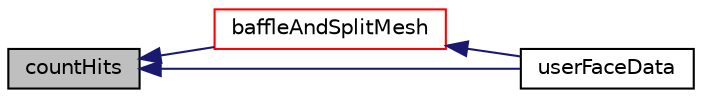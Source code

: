 digraph "countHits"
{
  bgcolor="transparent";
  edge [fontname="Helvetica",fontsize="10",labelfontname="Helvetica",labelfontsize="10"];
  node [fontname="Helvetica",fontsize="10",shape=record];
  rankdir="LR";
  Node1590 [label="countHits",height=0.2,width=0.4,color="black", fillcolor="grey75", style="filled", fontcolor="black"];
  Node1590 -> Node1591 [dir="back",color="midnightblue",fontsize="10",style="solid",fontname="Helvetica"];
  Node1591 [label="baffleAndSplitMesh",height=0.2,width=0.4,color="red",URL="$a25857.html#acb8d36155594ec3a96e6b94925c85881",tooltip="Split off unreachable areas of mesh. "];
  Node1591 -> Node1592 [dir="back",color="midnightblue",fontsize="10",style="solid",fontname="Helvetica"];
  Node1592 [label="userFaceData",height=0.2,width=0.4,color="black",URL="$a25857.html#a2cb6efa4184bedfbed60b069881c26a3"];
  Node1590 -> Node1592 [dir="back",color="midnightblue",fontsize="10",style="solid",fontname="Helvetica"];
}
